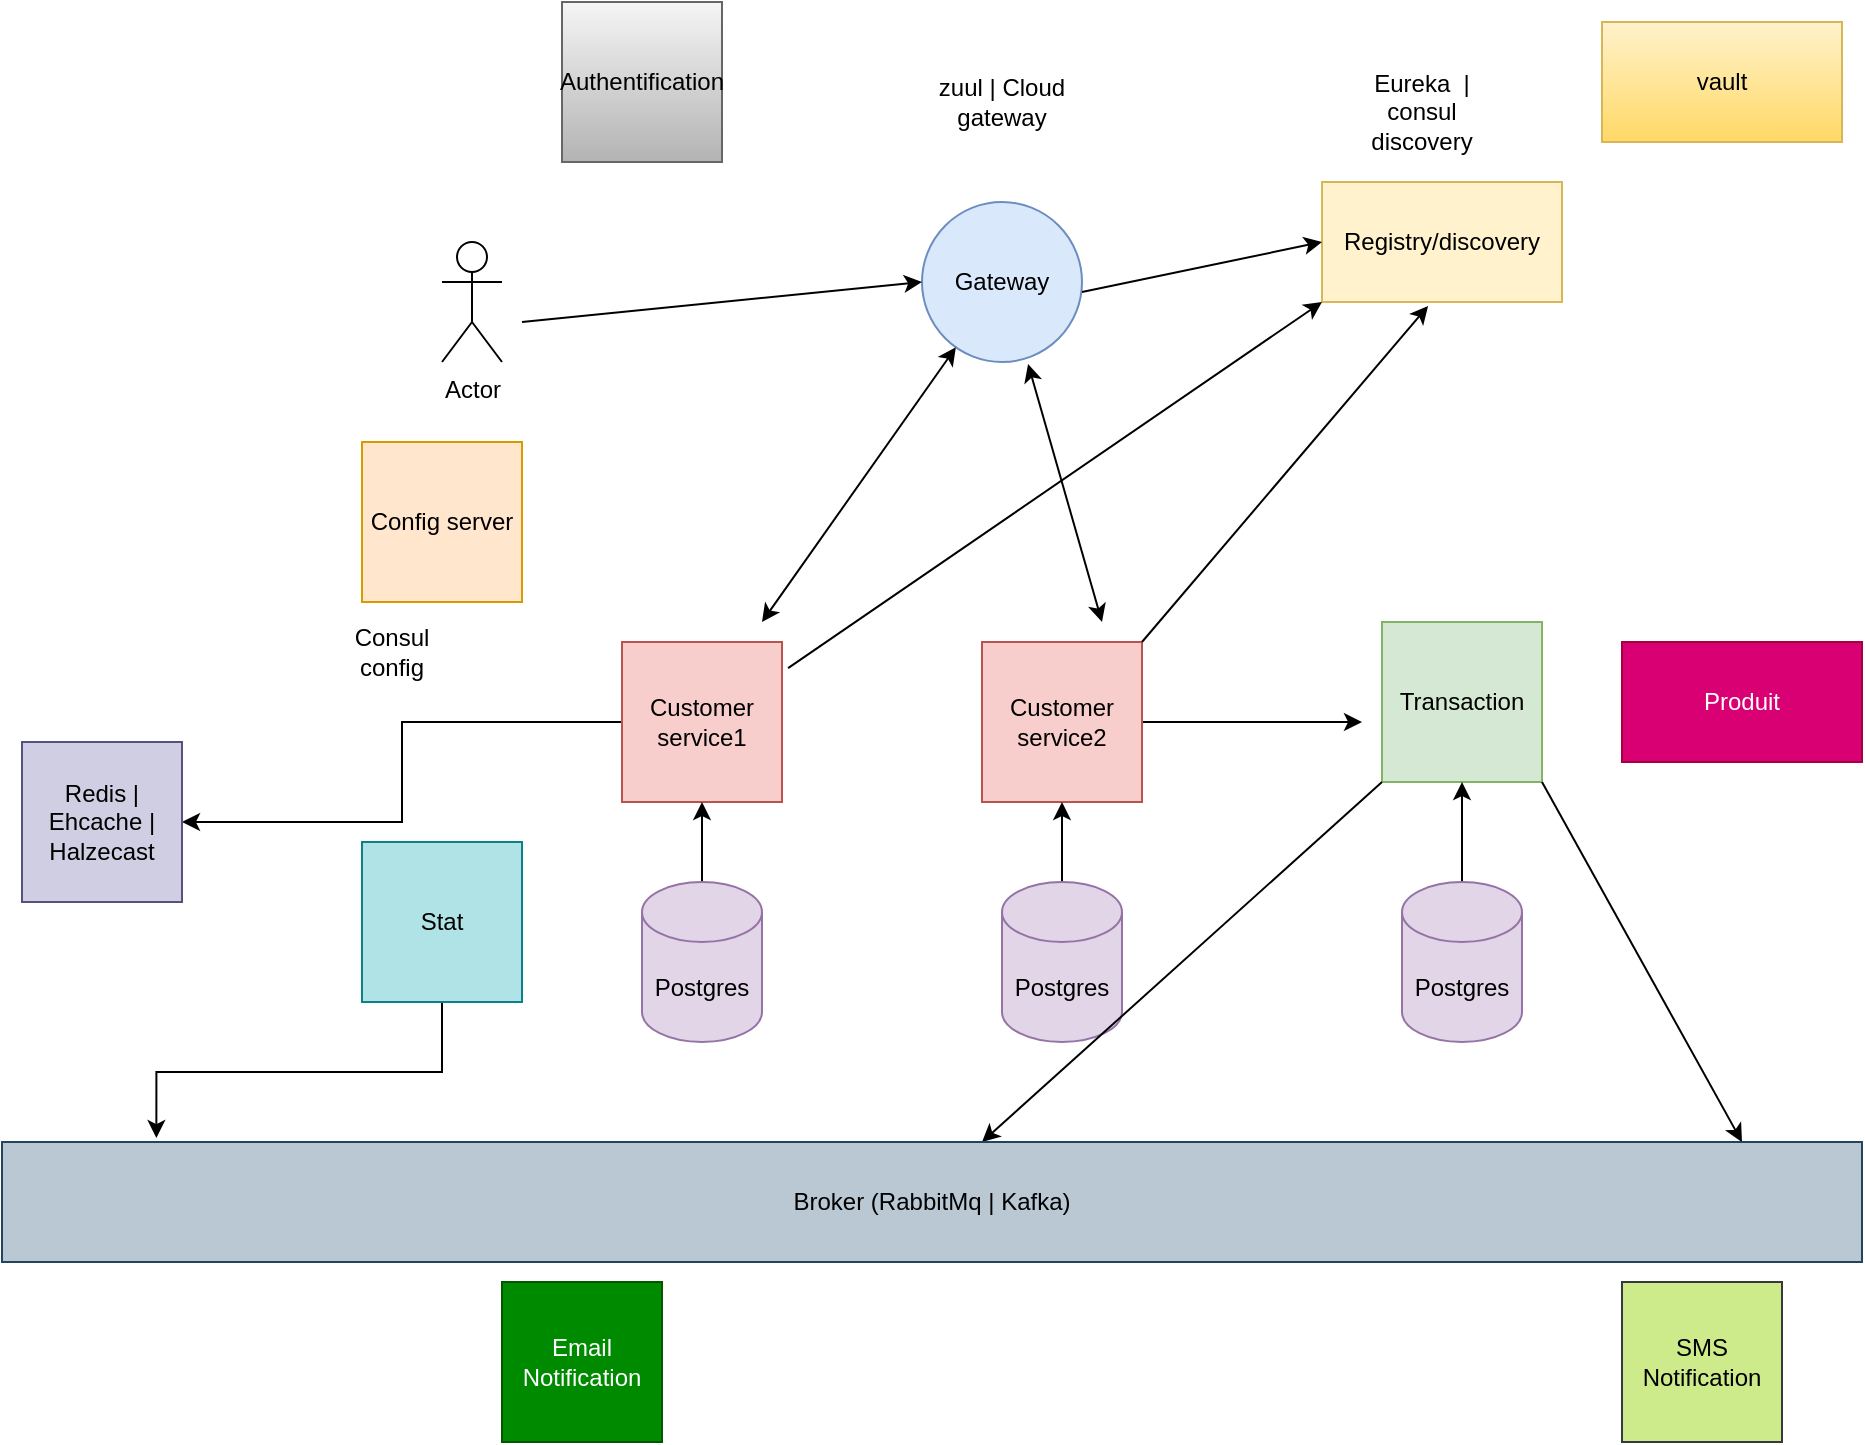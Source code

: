 <mxfile version="21.0.2" type="github">
  <diagram name="Page-1" id="blRbA__5vPV7jWURciNI">
    <mxGraphModel dx="2131" dy="842" grid="1" gridSize="10" guides="1" tooltips="1" connect="1" arrows="1" fold="1" page="1" pageScale="1" pageWidth="827" pageHeight="1169" math="0" shadow="0">
      <root>
        <mxCell id="0" />
        <mxCell id="1" parent="0" />
        <mxCell id="SGqpdtDcgsjXCCNpPrpQ-2" value="Gateway" style="ellipse;whiteSpace=wrap;html=1;aspect=fixed;fillColor=#dae8fc;strokeColor=#6c8ebf;" vertex="1" parent="1">
          <mxGeometry x="330" y="140" width="80" height="80" as="geometry" />
        </mxCell>
        <mxCell id="SGqpdtDcgsjXCCNpPrpQ-3" value="Actor" style="shape=umlActor;verticalLabelPosition=bottom;verticalAlign=top;html=1;outlineConnect=0;" vertex="1" parent="1">
          <mxGeometry x="90" y="160" width="30" height="60" as="geometry" />
        </mxCell>
        <mxCell id="SGqpdtDcgsjXCCNpPrpQ-4" value="" style="endArrow=classic;html=1;rounded=0;entryX=0;entryY=0.5;entryDx=0;entryDy=0;" edge="1" parent="1" target="SGqpdtDcgsjXCCNpPrpQ-2">
          <mxGeometry width="50" height="50" relative="1" as="geometry">
            <mxPoint x="130" y="200" as="sourcePoint" />
            <mxPoint x="170" y="190" as="targetPoint" />
          </mxGeometry>
        </mxCell>
        <mxCell id="SGqpdtDcgsjXCCNpPrpQ-63" style="edgeStyle=orthogonalEdgeStyle;rounded=0;orthogonalLoop=1;jettySize=auto;html=1;" edge="1" parent="1" source="SGqpdtDcgsjXCCNpPrpQ-6" target="SGqpdtDcgsjXCCNpPrpQ-61">
          <mxGeometry relative="1" as="geometry" />
        </mxCell>
        <mxCell id="SGqpdtDcgsjXCCNpPrpQ-6" value="Customer service1" style="whiteSpace=wrap;html=1;aspect=fixed;fillColor=#f8cecc;strokeColor=#b85450;" vertex="1" parent="1">
          <mxGeometry x="180" y="360" width="80" height="80" as="geometry" />
        </mxCell>
        <mxCell id="SGqpdtDcgsjXCCNpPrpQ-55" style="edgeStyle=orthogonalEdgeStyle;rounded=0;orthogonalLoop=1;jettySize=auto;html=1;" edge="1" parent="1" source="SGqpdtDcgsjXCCNpPrpQ-7">
          <mxGeometry relative="1" as="geometry">
            <mxPoint x="550" y="400" as="targetPoint" />
          </mxGeometry>
        </mxCell>
        <mxCell id="SGqpdtDcgsjXCCNpPrpQ-7" value="Customer service2" style="whiteSpace=wrap;html=1;aspect=fixed;fillColor=#f8cecc;strokeColor=#b85450;" vertex="1" parent="1">
          <mxGeometry x="360" y="360" width="80" height="80" as="geometry" />
        </mxCell>
        <mxCell id="SGqpdtDcgsjXCCNpPrpQ-10" value="" style="edgeStyle=orthogonalEdgeStyle;rounded=0;orthogonalLoop=1;jettySize=auto;html=1;" edge="1" parent="1" source="SGqpdtDcgsjXCCNpPrpQ-8" target="SGqpdtDcgsjXCCNpPrpQ-6">
          <mxGeometry relative="1" as="geometry" />
        </mxCell>
        <mxCell id="SGqpdtDcgsjXCCNpPrpQ-8" value="Postgres" style="shape=cylinder3;whiteSpace=wrap;html=1;boundedLbl=1;backgroundOutline=1;size=15;fillColor=#e1d5e7;strokeColor=#9673a6;" vertex="1" parent="1">
          <mxGeometry x="190" y="480" width="60" height="80" as="geometry" />
        </mxCell>
        <mxCell id="SGqpdtDcgsjXCCNpPrpQ-11" value="" style="edgeStyle=orthogonalEdgeStyle;rounded=0;orthogonalLoop=1;jettySize=auto;html=1;" edge="1" parent="1" source="SGqpdtDcgsjXCCNpPrpQ-9" target="SGqpdtDcgsjXCCNpPrpQ-7">
          <mxGeometry relative="1" as="geometry" />
        </mxCell>
        <mxCell id="SGqpdtDcgsjXCCNpPrpQ-9" value="Postgres" style="shape=cylinder3;whiteSpace=wrap;html=1;boundedLbl=1;backgroundOutline=1;size=15;fillColor=#e1d5e7;strokeColor=#9673a6;" vertex="1" parent="1">
          <mxGeometry x="370" y="480" width="60" height="80" as="geometry" />
        </mxCell>
        <mxCell id="SGqpdtDcgsjXCCNpPrpQ-12" value="Transaction" style="whiteSpace=wrap;html=1;aspect=fixed;fillColor=#d5e8d4;strokeColor=#82b366;" vertex="1" parent="1">
          <mxGeometry x="560" y="350" width="80" height="80" as="geometry" />
        </mxCell>
        <mxCell id="SGqpdtDcgsjXCCNpPrpQ-14" value="" style="edgeStyle=orthogonalEdgeStyle;rounded=0;orthogonalLoop=1;jettySize=auto;html=1;" edge="1" parent="1" source="SGqpdtDcgsjXCCNpPrpQ-13" target="SGqpdtDcgsjXCCNpPrpQ-12">
          <mxGeometry relative="1" as="geometry" />
        </mxCell>
        <mxCell id="SGqpdtDcgsjXCCNpPrpQ-13" value="Postgres" style="shape=cylinder3;whiteSpace=wrap;html=1;boundedLbl=1;backgroundOutline=1;size=15;fillColor=#e1d5e7;strokeColor=#9673a6;" vertex="1" parent="1">
          <mxGeometry x="570" y="480" width="60" height="80" as="geometry" />
        </mxCell>
        <mxCell id="SGqpdtDcgsjXCCNpPrpQ-20" value="" style="endArrow=classic;startArrow=classic;html=1;rounded=0;entryX=0.663;entryY=1.013;entryDx=0;entryDy=0;entryPerimeter=0;" edge="1" parent="1" target="SGqpdtDcgsjXCCNpPrpQ-2">
          <mxGeometry width="50" height="50" relative="1" as="geometry">
            <mxPoint x="420" y="350" as="sourcePoint" />
            <mxPoint x="390" y="230" as="targetPoint" />
          </mxGeometry>
        </mxCell>
        <mxCell id="SGqpdtDcgsjXCCNpPrpQ-21" value="" style="endArrow=classic;startArrow=classic;html=1;rounded=0;" edge="1" parent="1" target="SGqpdtDcgsjXCCNpPrpQ-2">
          <mxGeometry width="50" height="50" relative="1" as="geometry">
            <mxPoint x="250" y="350" as="sourcePoint" />
            <mxPoint x="350" y="270" as="targetPoint" />
          </mxGeometry>
        </mxCell>
        <mxCell id="SGqpdtDcgsjXCCNpPrpQ-22" value="Registry/discovery" style="rounded=0;whiteSpace=wrap;html=1;fillColor=#fff2cc;strokeColor=#d6b656;" vertex="1" parent="1">
          <mxGeometry x="530" y="130" width="120" height="60" as="geometry" />
        </mxCell>
        <mxCell id="SGqpdtDcgsjXCCNpPrpQ-23" value="" style="endArrow=classic;html=1;rounded=0;entryX=0.442;entryY=1.033;entryDx=0;entryDy=0;entryPerimeter=0;" edge="1" parent="1" target="SGqpdtDcgsjXCCNpPrpQ-22">
          <mxGeometry width="50" height="50" relative="1" as="geometry">
            <mxPoint x="440" y="360" as="sourcePoint" />
            <mxPoint x="490" y="310" as="targetPoint" />
          </mxGeometry>
        </mxCell>
        <mxCell id="SGqpdtDcgsjXCCNpPrpQ-27" value="" style="endArrow=classic;html=1;rounded=0;exitX=1.038;exitY=0.163;exitDx=0;exitDy=0;exitPerimeter=0;entryX=0;entryY=1;entryDx=0;entryDy=0;" edge="1" parent="1" source="SGqpdtDcgsjXCCNpPrpQ-6" target="SGqpdtDcgsjXCCNpPrpQ-22">
          <mxGeometry width="50" height="50" relative="1" as="geometry">
            <mxPoint x="390" y="460" as="sourcePoint" />
            <mxPoint x="300" y="320" as="targetPoint" />
          </mxGeometry>
        </mxCell>
        <mxCell id="SGqpdtDcgsjXCCNpPrpQ-30" value="" style="endArrow=classic;html=1;rounded=0;entryX=0;entryY=0.5;entryDx=0;entryDy=0;" edge="1" parent="1" target="SGqpdtDcgsjXCCNpPrpQ-22">
          <mxGeometry width="50" height="50" relative="1" as="geometry">
            <mxPoint x="410" y="185" as="sourcePoint" />
            <mxPoint x="460" y="135" as="targetPoint" />
          </mxGeometry>
        </mxCell>
        <mxCell id="SGqpdtDcgsjXCCNpPrpQ-31" value="Config server" style="whiteSpace=wrap;html=1;aspect=fixed;fillColor=#ffe6cc;strokeColor=#d79b00;" vertex="1" parent="1">
          <mxGeometry x="50" y="260" width="80" height="80" as="geometry" />
        </mxCell>
        <mxCell id="SGqpdtDcgsjXCCNpPrpQ-32" value="zuul | Cloud gateway" style="text;html=1;strokeColor=none;fillColor=none;align=center;verticalAlign=middle;whiteSpace=wrap;rounded=0;" vertex="1" parent="1">
          <mxGeometry x="330" y="70" width="80" height="40" as="geometry" />
        </mxCell>
        <mxCell id="SGqpdtDcgsjXCCNpPrpQ-33" value="Produit" style="rounded=0;whiteSpace=wrap;html=1;fillColor=#d80073;fontColor=#ffffff;strokeColor=#A50040;" vertex="1" parent="1">
          <mxGeometry x="680" y="360" width="120" height="60" as="geometry" />
        </mxCell>
        <mxCell id="SGqpdtDcgsjXCCNpPrpQ-35" value="Eureka &amp;nbsp;| consul discovery" style="text;html=1;strokeColor=none;fillColor=none;align=center;verticalAlign=middle;whiteSpace=wrap;rounded=0;" vertex="1" parent="1">
          <mxGeometry x="550" y="80" width="60" height="30" as="geometry" />
        </mxCell>
        <mxCell id="SGqpdtDcgsjXCCNpPrpQ-41" value="Consul config" style="text;html=1;strokeColor=none;fillColor=none;align=center;verticalAlign=middle;whiteSpace=wrap;rounded=0;" vertex="1" parent="1">
          <mxGeometry x="35" y="350" width="60" height="30" as="geometry" />
        </mxCell>
        <mxCell id="SGqpdtDcgsjXCCNpPrpQ-43" value="vault" style="rounded=0;whiteSpace=wrap;html=1;fillColor=#fff2cc;gradientColor=#ffd966;strokeColor=#d6b656;" vertex="1" parent="1">
          <mxGeometry x="670" y="50" width="120" height="60" as="geometry" />
        </mxCell>
        <mxCell id="SGqpdtDcgsjXCCNpPrpQ-45" value="Authentification" style="whiteSpace=wrap;html=1;aspect=fixed;fillColor=#f5f5f5;gradientColor=#b3b3b3;strokeColor=#666666;" vertex="1" parent="1">
          <mxGeometry x="150" y="40" width="80" height="80" as="geometry" />
        </mxCell>
        <mxCell id="SGqpdtDcgsjXCCNpPrpQ-48" value="Email Notification" style="whiteSpace=wrap;html=1;aspect=fixed;fillColor=#008a00;strokeColor=#005700;fontColor=#ffffff;" vertex="1" parent="1">
          <mxGeometry x="120" y="680" width="80" height="80" as="geometry" />
        </mxCell>
        <mxCell id="SGqpdtDcgsjXCCNpPrpQ-49" value="SMS Notification" style="whiteSpace=wrap;html=1;aspect=fixed;fillColor=#cdeb8b;strokeColor=#36393d;" vertex="1" parent="1">
          <mxGeometry x="680" y="680" width="80" height="80" as="geometry" />
        </mxCell>
        <mxCell id="SGqpdtDcgsjXCCNpPrpQ-50" value="" style="endArrow=classic;html=1;rounded=0;exitX=0;exitY=1;exitDx=0;exitDy=0;" edge="1" parent="1" source="SGqpdtDcgsjXCCNpPrpQ-12">
          <mxGeometry width="50" height="50" relative="1" as="geometry">
            <mxPoint x="490" y="480" as="sourcePoint" />
            <mxPoint x="360" y="610" as="targetPoint" />
          </mxGeometry>
        </mxCell>
        <mxCell id="SGqpdtDcgsjXCCNpPrpQ-54" value="" style="endArrow=classic;html=1;rounded=0;exitX=1;exitY=1;exitDx=0;exitDy=0;" edge="1" parent="1" source="SGqpdtDcgsjXCCNpPrpQ-12">
          <mxGeometry width="50" height="50" relative="1" as="geometry">
            <mxPoint x="690" y="545" as="sourcePoint" />
            <mxPoint x="740" y="610" as="targetPoint" />
          </mxGeometry>
        </mxCell>
        <mxCell id="SGqpdtDcgsjXCCNpPrpQ-56" value="Broker (RabbitMq | Kafka)" style="rounded=0;whiteSpace=wrap;html=1;fillColor=#bac8d3;strokeColor=#23445d;" vertex="1" parent="1">
          <mxGeometry x="-130" y="610" width="930" height="60" as="geometry" />
        </mxCell>
        <mxCell id="SGqpdtDcgsjXCCNpPrpQ-60" style="edgeStyle=orthogonalEdgeStyle;rounded=0;orthogonalLoop=1;jettySize=auto;html=1;entryX=0.083;entryY=-0.033;entryDx=0;entryDy=0;entryPerimeter=0;" edge="1" parent="1" source="SGqpdtDcgsjXCCNpPrpQ-59" target="SGqpdtDcgsjXCCNpPrpQ-56">
          <mxGeometry relative="1" as="geometry" />
        </mxCell>
        <mxCell id="SGqpdtDcgsjXCCNpPrpQ-59" value="Stat" style="whiteSpace=wrap;html=1;aspect=fixed;fillColor=#b0e3e6;strokeColor=#0e8088;" vertex="1" parent="1">
          <mxGeometry x="50" y="460" width="80" height="80" as="geometry" />
        </mxCell>
        <mxCell id="SGqpdtDcgsjXCCNpPrpQ-61" value="Redis | Ehcache |&lt;br&gt;Halzecast" style="whiteSpace=wrap;html=1;aspect=fixed;fillColor=#d0cee2;strokeColor=#56517e;" vertex="1" parent="1">
          <mxGeometry x="-120" y="410" width="80" height="80" as="geometry" />
        </mxCell>
      </root>
    </mxGraphModel>
  </diagram>
</mxfile>

